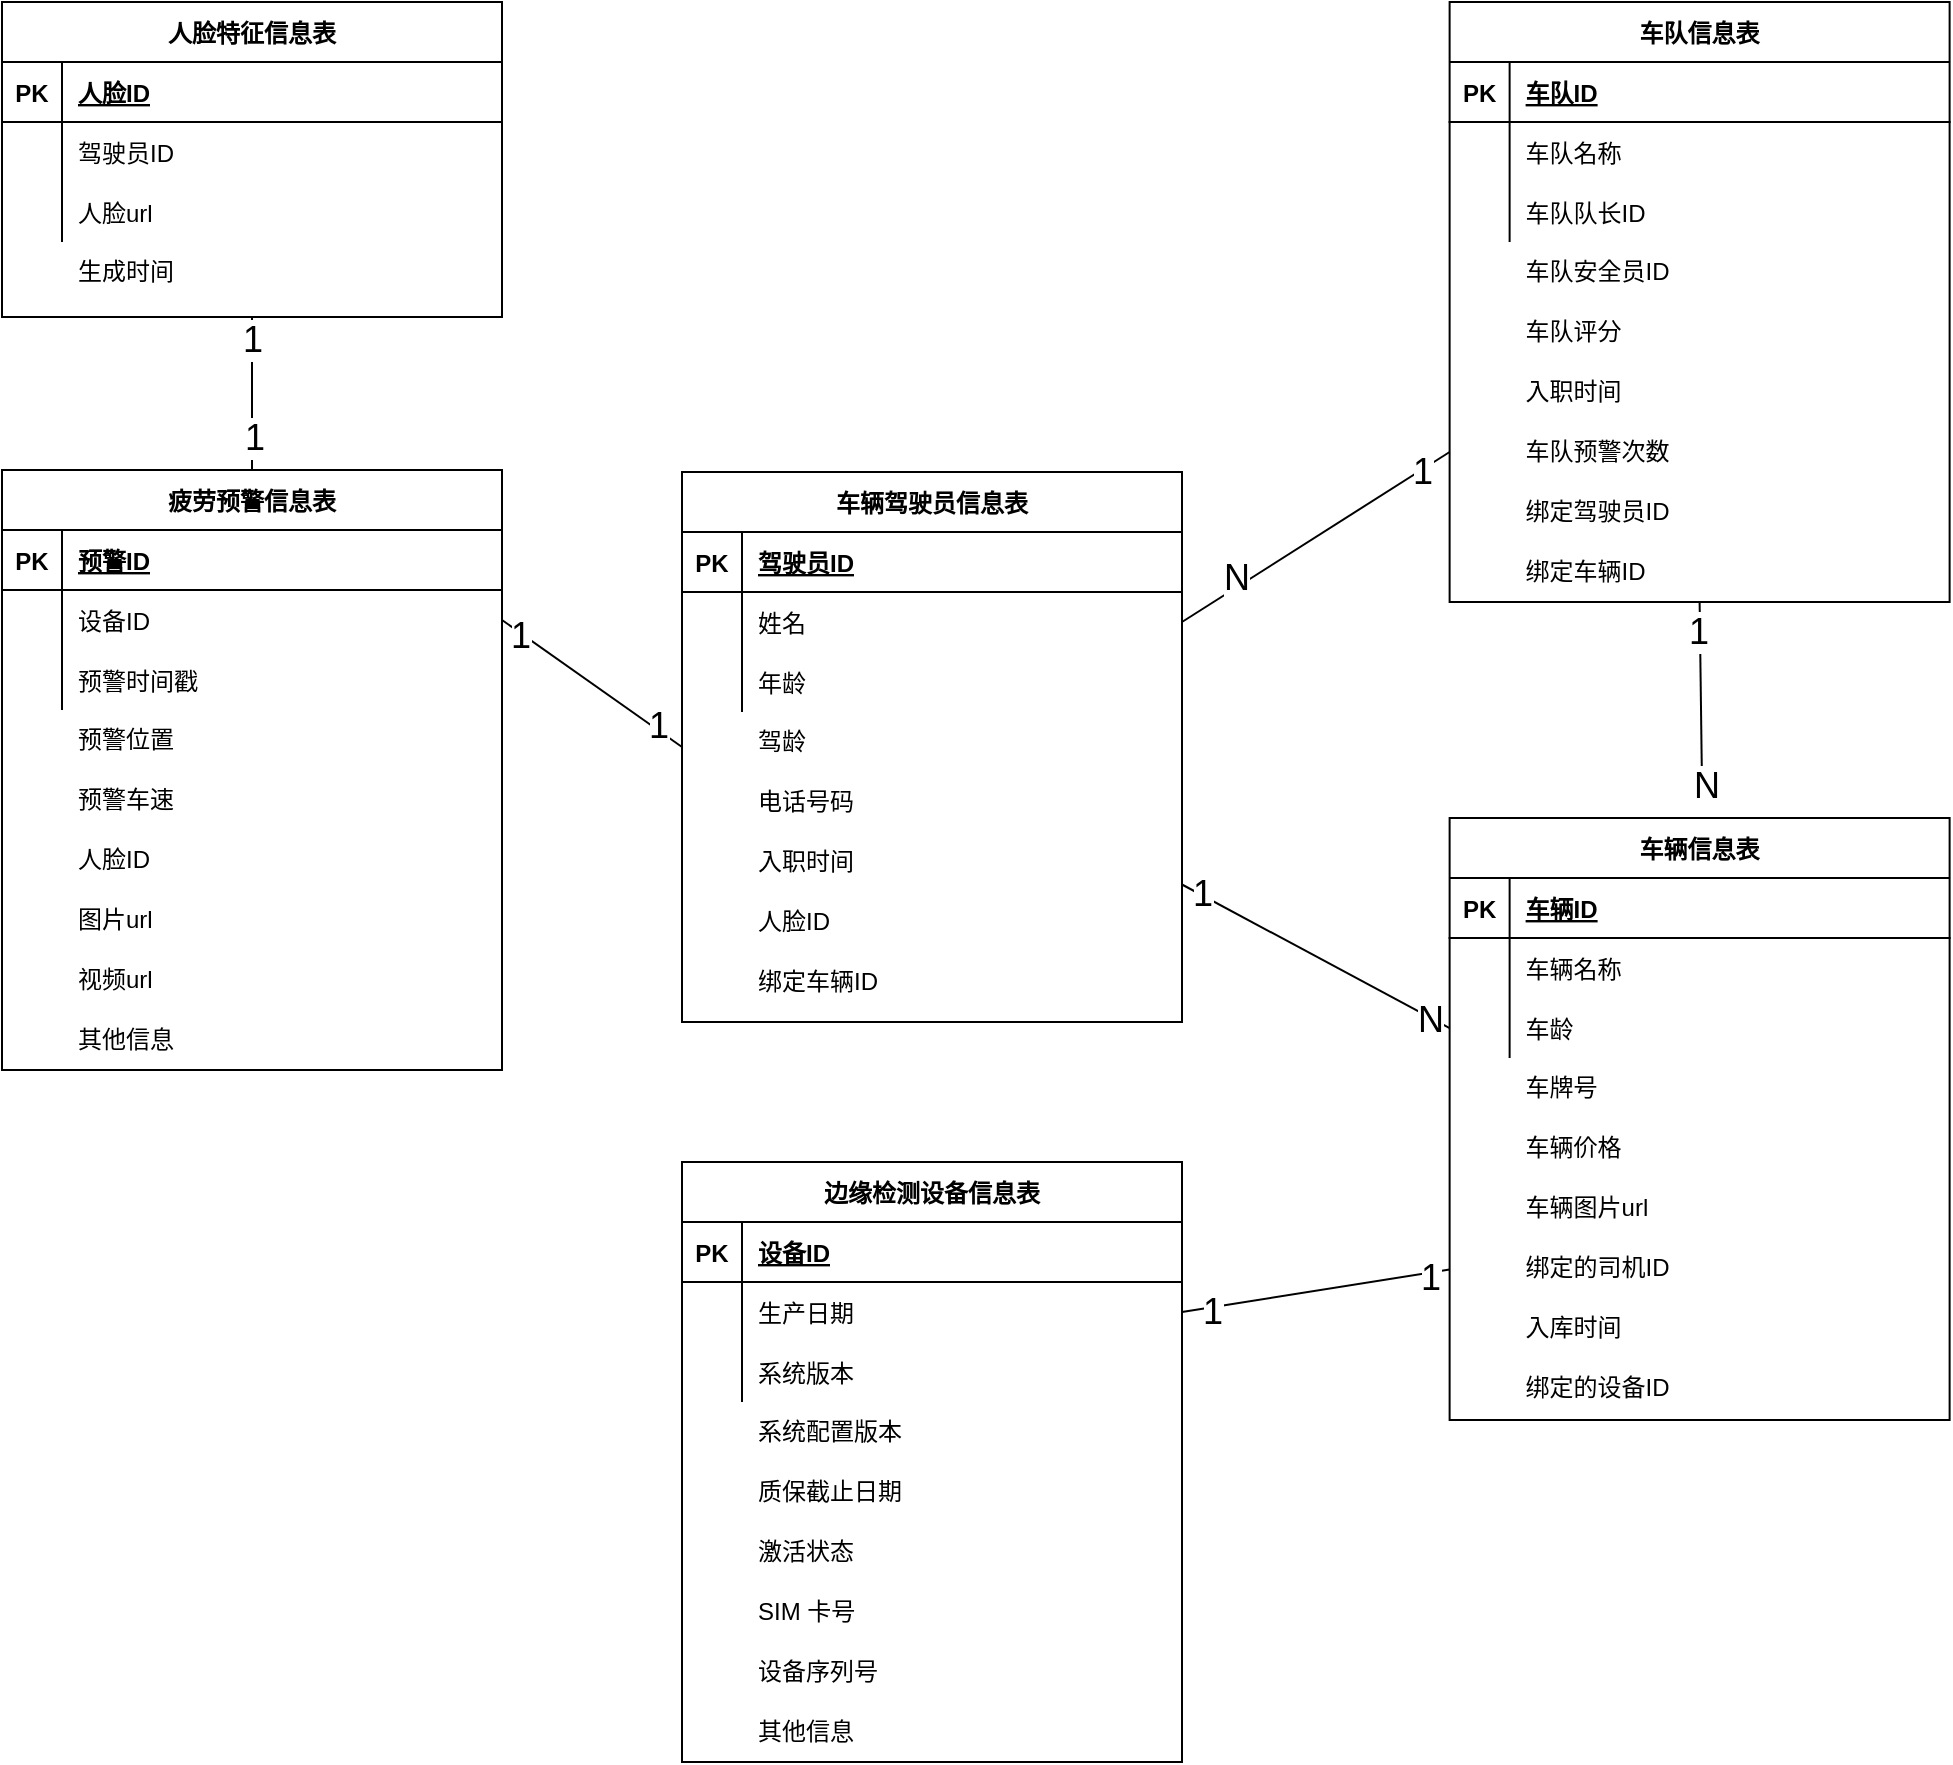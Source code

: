 <mxfile version="13.10.9" type="github">
  <diagram id="R2lEEEUBdFMjLlhIrx00" name="关系数据库ER图">
    <mxGraphModel page="1" grid="1" shadow="0" math="0" pageHeight="1100" pageWidth="850" pageScale="1" fold="1" arrows="1" connect="1" tooltips="1" guides="1" gridSize="10" dy="1152" dx="1422" extFonts="Permanent Marker^https://fonts.googleapis.com/css?family=Permanent+Marker">
      <root>
        <mxCell id="0" />
        <mxCell id="1" parent="0" />
        <mxCell id="pdjW3l-s9vEzUtPWUf5G-111" parent="1" edge="1" target="pdjW3l-s9vEzUtPWUf5G-51" source="C-vyLk0tnHw3VtMMgP7b-2" style="rounded=0;orthogonalLoop=1;jettySize=auto;html=1;exitX=1;exitY=0.75;exitDx=0;exitDy=0;entryX=0;entryY=0.5;entryDx=0;entryDy=0;endArrow=none;endFill=0;">
          <mxGeometry as="geometry" relative="1" />
        </mxCell>
        <mxCell id="pdjW3l-s9vEzUtPWUf5G-112" value="1" parent="pdjW3l-s9vEzUtPWUf5G-111" style="edgeLabel;html=1;align=center;verticalAlign=middle;resizable=0;points=[];fontSize=18;" vertex="1" connectable="0">
          <mxGeometry as="geometry" relative="1" y="1" x="-0.864">
            <mxPoint as="offset" />
          </mxGeometry>
        </mxCell>
        <mxCell id="pdjW3l-s9vEzUtPWUf5G-113" value="N" parent="pdjW3l-s9vEzUtPWUf5G-111" style="edgeLabel;html=1;align=center;verticalAlign=middle;resizable=0;points=[];fontSize=18;" vertex="1" connectable="0">
          <mxGeometry as="geometry" relative="1" y="-1" x="0.864">
            <mxPoint as="offset" />
          </mxGeometry>
        </mxCell>
        <mxCell id="pdjW3l-s9vEzUtPWUf5G-117" parent="1" edge="1" target="pdjW3l-s9vEzUtPWUf5G-59" source="C-vyLk0tnHw3VtMMgP7b-6" style="edgeStyle=none;rounded=0;orthogonalLoop=1;jettySize=auto;html=1;exitX=1;exitY=0.5;exitDx=0;exitDy=0;entryX=0;entryY=0.75;entryDx=0;entryDy=0;endArrow=none;endFill=0;">
          <mxGeometry as="geometry" relative="1" />
        </mxCell>
        <mxCell id="pdjW3l-s9vEzUtPWUf5G-118" value="N" parent="pdjW3l-s9vEzUtPWUf5G-117" style="edgeLabel;html=1;align=center;verticalAlign=middle;resizable=0;points=[];fontSize=18;" vertex="1" connectable="0">
          <mxGeometry as="geometry" relative="1" y="-2" x="-0.681">
            <mxPoint as="offset" y="-10.37" x="3.96" />
          </mxGeometry>
        </mxCell>
        <mxCell id="pdjW3l-s9vEzUtPWUf5G-119" value="1" parent="pdjW3l-s9vEzUtPWUf5G-117" style="edgeLabel;html=1;align=center;verticalAlign=middle;resizable=0;points=[];fontSize=18;" vertex="1" connectable="0">
          <mxGeometry as="geometry" relative="1" y="-2" x="0.777">
            <mxPoint as="offset" y="-1" />
          </mxGeometry>
        </mxCell>
        <mxCell id="C-vyLk0tnHw3VtMMgP7b-2" value="车辆驾驶员信息表" parent="1" style="shape=table;startSize=30;container=1;collapsible=1;childLayout=tableLayout;fixedRows=1;rowLines=0;fontStyle=1;align=center;resizeLast=1;" vertex="1">
          <mxGeometry width="250" as="geometry" height="275" y="485" x="390" />
        </mxCell>
        <mxCell id="C-vyLk0tnHw3VtMMgP7b-3" value="" parent="C-vyLk0tnHw3VtMMgP7b-2" style="shape=partialRectangle;collapsible=0;dropTarget=0;pointerEvents=0;fillColor=none;points=[[0,0.5],[1,0.5]];portConstraint=eastwest;top=0;left=0;right=0;bottom=1;" vertex="1">
          <mxGeometry width="250" as="geometry" height="30" y="30" />
        </mxCell>
        <mxCell id="C-vyLk0tnHw3VtMMgP7b-4" value="PK" parent="C-vyLk0tnHw3VtMMgP7b-3" style="shape=partialRectangle;overflow=hidden;connectable=0;fillColor=none;top=0;left=0;bottom=0;right=0;fontStyle=1;" vertex="1">
          <mxGeometry width="30" as="geometry" height="30" />
        </mxCell>
        <mxCell id="C-vyLk0tnHw3VtMMgP7b-5" value="驾驶员ID" parent="C-vyLk0tnHw3VtMMgP7b-3" style="shape=partialRectangle;overflow=hidden;connectable=0;fillColor=none;top=0;left=0;bottom=0;right=0;align=left;spacingLeft=6;fontStyle=5;" vertex="1">
          <mxGeometry width="220" as="geometry" height="30" x="30" />
        </mxCell>
        <mxCell id="C-vyLk0tnHw3VtMMgP7b-6" value="" parent="C-vyLk0tnHw3VtMMgP7b-2" style="shape=partialRectangle;collapsible=0;dropTarget=0;pointerEvents=0;fillColor=none;points=[[0,0.5],[1,0.5]];portConstraint=eastwest;top=0;left=0;right=0;bottom=0;" vertex="1">
          <mxGeometry width="250" as="geometry" height="30" y="60" />
        </mxCell>
        <mxCell id="C-vyLk0tnHw3VtMMgP7b-7" value="" parent="C-vyLk0tnHw3VtMMgP7b-6" style="shape=partialRectangle;overflow=hidden;connectable=0;fillColor=none;top=0;left=0;bottom=0;right=0;" vertex="1">
          <mxGeometry width="30" as="geometry" height="30" />
        </mxCell>
        <mxCell id="C-vyLk0tnHw3VtMMgP7b-8" value="姓名" parent="C-vyLk0tnHw3VtMMgP7b-6" style="shape=partialRectangle;overflow=hidden;connectable=0;fillColor=none;top=0;left=0;bottom=0;right=0;align=left;spacingLeft=6;" vertex="1">
          <mxGeometry width="220" as="geometry" height="30" x="30" />
        </mxCell>
        <mxCell id="C-vyLk0tnHw3VtMMgP7b-9" value="" parent="C-vyLk0tnHw3VtMMgP7b-2" style="shape=partialRectangle;collapsible=0;dropTarget=0;pointerEvents=0;fillColor=none;points=[[0,0.5],[1,0.5]];portConstraint=eastwest;top=0;left=0;right=0;bottom=0;" vertex="1">
          <mxGeometry width="250" as="geometry" height="30" y="90" />
        </mxCell>
        <mxCell id="C-vyLk0tnHw3VtMMgP7b-10" value="" parent="C-vyLk0tnHw3VtMMgP7b-9" style="shape=partialRectangle;overflow=hidden;connectable=0;fillColor=none;top=0;left=0;bottom=0;right=0;" vertex="1">
          <mxGeometry width="30" as="geometry" height="30" />
        </mxCell>
        <mxCell id="C-vyLk0tnHw3VtMMgP7b-11" value="年龄" parent="C-vyLk0tnHw3VtMMgP7b-9" style="shape=partialRectangle;overflow=hidden;connectable=0;fillColor=none;top=0;left=0;bottom=0;right=0;align=left;spacingLeft=6;" vertex="1">
          <mxGeometry width="220" as="geometry" height="30" x="30" />
        </mxCell>
        <mxCell id="pdjW3l-s9vEzUtPWUf5G-14" value="驾龄" parent="1" style="shape=partialRectangle;overflow=hidden;connectable=0;fillColor=none;top=0;left=0;bottom=0;right=0;align=left;spacingLeft=6;" vertex="1">
          <mxGeometry width="220" as="geometry" height="30" y="604" x="420" />
        </mxCell>
        <mxCell id="pdjW3l-s9vEzUtPWUf5G-15" value="电话号码" parent="1" style="shape=partialRectangle;overflow=hidden;connectable=0;fillColor=none;top=0;left=0;bottom=0;right=0;align=left;spacingLeft=6;" vertex="1">
          <mxGeometry width="220" as="geometry" height="30" y="634" x="420" />
        </mxCell>
        <mxCell id="pdjW3l-s9vEzUtPWUf5G-16" value="入职时间" parent="1" style="shape=partialRectangle;overflow=hidden;connectable=0;fillColor=none;top=0;left=0;bottom=0;right=0;align=left;spacingLeft=6;" vertex="1">
          <mxGeometry width="220" as="geometry" height="30" y="664" x="420" />
        </mxCell>
        <mxCell id="pdjW3l-s9vEzUtPWUf5G-17" value="人脸ID" parent="1" style="shape=partialRectangle;overflow=hidden;connectable=0;fillColor=none;top=0;left=0;bottom=0;right=0;align=left;spacingLeft=6;" vertex="1">
          <mxGeometry width="220" as="geometry" height="30" y="694" x="420" />
        </mxCell>
        <mxCell id="pdjW3l-s9vEzUtPWUf5G-18" value="绑定车辆ID" parent="1" style="shape=partialRectangle;overflow=hidden;connectable=0;fillColor=none;top=0;left=0;bottom=0;right=0;align=left;spacingLeft=6;" vertex="1">
          <mxGeometry width="220" as="geometry" height="30" y="724" x="420" />
        </mxCell>
        <mxCell id="pdjW3l-s9vEzUtPWUf5G-128" parent="1" edge="1" target="pdjW3l-s9vEzUtPWUf5G-96" source="pdjW3l-s9vEzUtPWUf5G-29" style="edgeStyle=none;rounded=0;orthogonalLoop=1;jettySize=auto;html=1;exitX=0.5;exitY=0;exitDx=0;exitDy=0;entryX=0.5;entryY=1;entryDx=0;entryDy=0;endArrow=none;endFill=0;fontSize=18;">
          <mxGeometry as="geometry" relative="1" />
        </mxCell>
        <mxCell id="pdjW3l-s9vEzUtPWUf5G-129" value="1" parent="pdjW3l-s9vEzUtPWUf5G-128" style="edgeLabel;html=1;align=center;verticalAlign=middle;resizable=0;points=[];fontSize=18;" vertex="1" connectable="0">
          <mxGeometry as="geometry" relative="1" x="0.703">
            <mxPoint as="offset" />
          </mxGeometry>
        </mxCell>
        <mxCell id="pdjW3l-s9vEzUtPWUf5G-130" value="1" parent="pdjW3l-s9vEzUtPWUf5G-128" style="edgeLabel;html=1;align=center;verticalAlign=middle;resizable=0;points=[];fontSize=18;" vertex="1" connectable="0">
          <mxGeometry as="geometry" relative="1" y="-1" x="-0.567">
            <mxPoint as="offset" />
          </mxGeometry>
        </mxCell>
        <mxCell id="pdjW3l-s9vEzUtPWUf5G-29" value="疲劳预警信息表" parent="1" style="shape=table;startSize=30;container=1;collapsible=1;childLayout=tableLayout;fixedRows=1;rowLines=0;fontStyle=1;align=center;resizeLast=1;" vertex="1">
          <mxGeometry width="250" as="geometry" height="300" y="484" x="50" />
        </mxCell>
        <mxCell id="pdjW3l-s9vEzUtPWUf5G-30" value="" parent="pdjW3l-s9vEzUtPWUf5G-29" style="shape=partialRectangle;collapsible=0;dropTarget=0;pointerEvents=0;fillColor=none;points=[[0,0.5],[1,0.5]];portConstraint=eastwest;top=0;left=0;right=0;bottom=1;" vertex="1">
          <mxGeometry width="250" as="geometry" height="30" y="30" />
        </mxCell>
        <mxCell id="pdjW3l-s9vEzUtPWUf5G-31" value="PK" parent="pdjW3l-s9vEzUtPWUf5G-30" style="shape=partialRectangle;overflow=hidden;connectable=0;fillColor=none;top=0;left=0;bottom=0;right=0;fontStyle=1;" vertex="1">
          <mxGeometry width="30" as="geometry" height="30" />
        </mxCell>
        <mxCell id="pdjW3l-s9vEzUtPWUf5G-32" value="预警ID" parent="pdjW3l-s9vEzUtPWUf5G-30" style="shape=partialRectangle;overflow=hidden;connectable=0;fillColor=none;top=0;left=0;bottom=0;right=0;align=left;spacingLeft=6;fontStyle=5;" vertex="1">
          <mxGeometry width="220" as="geometry" height="30" x="30" />
        </mxCell>
        <mxCell id="pdjW3l-s9vEzUtPWUf5G-33" value="" parent="pdjW3l-s9vEzUtPWUf5G-29" style="shape=partialRectangle;collapsible=0;dropTarget=0;pointerEvents=0;fillColor=none;points=[[0,0.5],[1,0.5]];portConstraint=eastwest;top=0;left=0;right=0;bottom=0;" vertex="1">
          <mxGeometry width="250" as="geometry" height="30" y="60" />
        </mxCell>
        <mxCell id="pdjW3l-s9vEzUtPWUf5G-34" value="" parent="pdjW3l-s9vEzUtPWUf5G-33" style="shape=partialRectangle;overflow=hidden;connectable=0;fillColor=none;top=0;left=0;bottom=0;right=0;" vertex="1">
          <mxGeometry width="30" as="geometry" height="30" />
        </mxCell>
        <mxCell id="pdjW3l-s9vEzUtPWUf5G-35" value="设备ID" parent="pdjW3l-s9vEzUtPWUf5G-33" style="shape=partialRectangle;overflow=hidden;connectable=0;fillColor=none;top=0;left=0;bottom=0;right=0;align=left;spacingLeft=6;" vertex="1">
          <mxGeometry width="220" as="geometry" height="30" x="30" />
        </mxCell>
        <mxCell id="pdjW3l-s9vEzUtPWUf5G-36" value="" parent="pdjW3l-s9vEzUtPWUf5G-29" style="shape=partialRectangle;collapsible=0;dropTarget=0;pointerEvents=0;fillColor=none;points=[[0,0.5],[1,0.5]];portConstraint=eastwest;top=0;left=0;right=0;bottom=0;" vertex="1">
          <mxGeometry width="250" as="geometry" height="30" y="90" />
        </mxCell>
        <mxCell id="pdjW3l-s9vEzUtPWUf5G-37" value="" parent="pdjW3l-s9vEzUtPWUf5G-36" style="shape=partialRectangle;overflow=hidden;connectable=0;fillColor=none;top=0;left=0;bottom=0;right=0;" vertex="1">
          <mxGeometry width="30" as="geometry" height="30" />
        </mxCell>
        <mxCell id="pdjW3l-s9vEzUtPWUf5G-38" value="预警时间戳" parent="pdjW3l-s9vEzUtPWUf5G-36" style="shape=partialRectangle;overflow=hidden;connectable=0;fillColor=none;top=0;left=0;bottom=0;right=0;align=left;spacingLeft=6;" vertex="1">
          <mxGeometry width="220" as="geometry" height="30" x="30" />
        </mxCell>
        <mxCell id="pdjW3l-s9vEzUtPWUf5G-39" value="预警位置" parent="1" style="shape=partialRectangle;overflow=hidden;connectable=0;fillColor=none;top=0;left=0;bottom=0;right=0;align=left;spacingLeft=6;" vertex="1">
          <mxGeometry width="220" as="geometry" height="30" y="603" x="80" />
        </mxCell>
        <mxCell id="pdjW3l-s9vEzUtPWUf5G-40" value="预警车速" parent="1" style="shape=partialRectangle;overflow=hidden;connectable=0;fillColor=none;top=0;left=0;bottom=0;right=0;align=left;spacingLeft=6;" vertex="1">
          <mxGeometry width="220" as="geometry" height="30" y="633" x="80" />
        </mxCell>
        <mxCell id="pdjW3l-s9vEzUtPWUf5G-41" value="人脸ID" parent="1" style="shape=partialRectangle;overflow=hidden;connectable=0;fillColor=none;top=0;left=0;bottom=0;right=0;align=left;spacingLeft=6;" vertex="1">
          <mxGeometry width="220" as="geometry" height="30" y="663" x="80" />
        </mxCell>
        <mxCell id="pdjW3l-s9vEzUtPWUf5G-42" value="图片url" parent="1" style="shape=partialRectangle;overflow=hidden;connectable=0;fillColor=none;top=0;left=0;bottom=0;right=0;align=left;spacingLeft=6;" vertex="1">
          <mxGeometry width="220" as="geometry" height="30" y="693" x="80" />
        </mxCell>
        <mxCell id="pdjW3l-s9vEzUtPWUf5G-43" value="视频url" parent="1" style="shape=partialRectangle;overflow=hidden;connectable=0;fillColor=none;top=0;left=0;bottom=0;right=0;align=left;spacingLeft=6;" vertex="1">
          <mxGeometry width="220" as="geometry" height="30" y="723" x="80" />
        </mxCell>
        <mxCell id="pdjW3l-s9vEzUtPWUf5G-114" parent="1" edge="1" target="pdjW3l-s9vEzUtPWUf5G-59" style="edgeStyle=none;rounded=0;orthogonalLoop=1;jettySize=auto;html=1;entryX=0.5;entryY=1;entryDx=0;entryDy=0;endArrow=none;endFill=0;">
          <mxGeometry as="geometry" relative="1">
            <mxPoint as="sourcePoint" y="641" x="900" />
          </mxGeometry>
        </mxCell>
        <mxCell id="pdjW3l-s9vEzUtPWUf5G-115" value="N" parent="pdjW3l-s9vEzUtPWUf5G-114" style="edgeLabel;html=1;align=center;verticalAlign=middle;resizable=0;points=[];fontSize=18;" vertex="1" connectable="0">
          <mxGeometry as="geometry" relative="1" y="-1" x="-0.687">
            <mxPoint as="offset" y="15.01" x="1.16" />
          </mxGeometry>
        </mxCell>
        <mxCell id="pdjW3l-s9vEzUtPWUf5G-116" value="1" parent="pdjW3l-s9vEzUtPWUf5G-114" style="edgeLabel;html=1;align=center;verticalAlign=middle;resizable=0;points=[];fontSize=18;" vertex="1" connectable="0">
          <mxGeometry as="geometry" relative="1" y="1" x="0.674">
            <mxPoint as="offset" />
          </mxGeometry>
        </mxCell>
        <mxCell id="pdjW3l-s9vEzUtPWUf5G-44" value="车辆信息表" parent="1" style="shape=table;startSize=30;container=1;collapsible=1;childLayout=tableLayout;fixedRows=1;rowLines=0;fontStyle=1;align=center;resizeLast=1;" vertex="1">
          <mxGeometry width="250" as="geometry" height="301" y="658.01" x="773.81" />
        </mxCell>
        <mxCell id="pdjW3l-s9vEzUtPWUf5G-45" value="" parent="pdjW3l-s9vEzUtPWUf5G-44" style="shape=partialRectangle;collapsible=0;dropTarget=0;pointerEvents=0;fillColor=none;points=[[0,0.5],[1,0.5]];portConstraint=eastwest;top=0;left=0;right=0;bottom=1;" vertex="1">
          <mxGeometry width="250" as="geometry" height="30" y="30" />
        </mxCell>
        <mxCell id="pdjW3l-s9vEzUtPWUf5G-46" value="PK" parent="pdjW3l-s9vEzUtPWUf5G-45" style="shape=partialRectangle;overflow=hidden;connectable=0;fillColor=none;top=0;left=0;bottom=0;right=0;fontStyle=1;" vertex="1">
          <mxGeometry width="30" as="geometry" height="30" />
        </mxCell>
        <mxCell id="pdjW3l-s9vEzUtPWUf5G-47" value="车辆ID" parent="pdjW3l-s9vEzUtPWUf5G-45" style="shape=partialRectangle;overflow=hidden;connectable=0;fillColor=none;top=0;left=0;bottom=0;right=0;align=left;spacingLeft=6;fontStyle=5;" vertex="1">
          <mxGeometry width="220" as="geometry" height="30" x="30" />
        </mxCell>
        <mxCell id="pdjW3l-s9vEzUtPWUf5G-48" value="" parent="pdjW3l-s9vEzUtPWUf5G-44" style="shape=partialRectangle;collapsible=0;dropTarget=0;pointerEvents=0;fillColor=none;points=[[0,0.5],[1,0.5]];portConstraint=eastwest;top=0;left=0;right=0;bottom=0;" vertex="1">
          <mxGeometry width="250" as="geometry" height="30" y="60" />
        </mxCell>
        <mxCell id="pdjW3l-s9vEzUtPWUf5G-49" value="" parent="pdjW3l-s9vEzUtPWUf5G-48" style="shape=partialRectangle;overflow=hidden;connectable=0;fillColor=none;top=0;left=0;bottom=0;right=0;" vertex="1">
          <mxGeometry width="30" as="geometry" height="30" />
        </mxCell>
        <mxCell id="pdjW3l-s9vEzUtPWUf5G-50" value="车辆名称" parent="pdjW3l-s9vEzUtPWUf5G-48" style="shape=partialRectangle;overflow=hidden;connectable=0;fillColor=none;top=0;left=0;bottom=0;right=0;align=left;spacingLeft=6;" vertex="1">
          <mxGeometry width="220" as="geometry" height="30" x="30" />
        </mxCell>
        <mxCell id="pdjW3l-s9vEzUtPWUf5G-51" value="" parent="pdjW3l-s9vEzUtPWUf5G-44" style="shape=partialRectangle;collapsible=0;dropTarget=0;pointerEvents=0;fillColor=none;points=[[0,0.5],[1,0.5]];portConstraint=eastwest;top=0;left=0;right=0;bottom=0;" vertex="1">
          <mxGeometry width="250" as="geometry" height="30" y="90" />
        </mxCell>
        <mxCell id="pdjW3l-s9vEzUtPWUf5G-52" value="" parent="pdjW3l-s9vEzUtPWUf5G-51" style="shape=partialRectangle;overflow=hidden;connectable=0;fillColor=none;top=0;left=0;bottom=0;right=0;" vertex="1">
          <mxGeometry width="30" as="geometry" height="30" />
        </mxCell>
        <mxCell id="pdjW3l-s9vEzUtPWUf5G-53" value="车龄" parent="pdjW3l-s9vEzUtPWUf5G-51" style="shape=partialRectangle;overflow=hidden;connectable=0;fillColor=none;top=0;left=0;bottom=0;right=0;align=left;spacingLeft=6;" vertex="1">
          <mxGeometry width="220" as="geometry" height="30" x="30" />
        </mxCell>
        <mxCell id="pdjW3l-s9vEzUtPWUf5G-54" value="车牌号" parent="1" style="shape=partialRectangle;overflow=hidden;connectable=0;fillColor=none;top=0;left=0;bottom=0;right=0;align=left;spacingLeft=6;" vertex="1">
          <mxGeometry width="220" as="geometry" height="30" y="777.01" x="803.81" />
        </mxCell>
        <mxCell id="pdjW3l-s9vEzUtPWUf5G-55" value="车辆价格" parent="1" style="shape=partialRectangle;overflow=hidden;connectable=0;fillColor=none;top=0;left=0;bottom=0;right=0;align=left;spacingLeft=6;" vertex="1">
          <mxGeometry width="220" as="geometry" height="30" y="807.01" x="803.81" />
        </mxCell>
        <mxCell id="pdjW3l-s9vEzUtPWUf5G-56" value="车辆图片url" parent="1" style="shape=partialRectangle;overflow=hidden;connectable=0;fillColor=none;top=0;left=0;bottom=0;right=0;align=left;spacingLeft=6;" vertex="1">
          <mxGeometry width="220" as="geometry" height="30" y="837.01" x="803.81" />
        </mxCell>
        <mxCell id="pdjW3l-s9vEzUtPWUf5G-57" value="绑定的司机ID" parent="1" style="shape=partialRectangle;overflow=hidden;connectable=0;fillColor=none;top=0;left=0;bottom=0;right=0;align=left;spacingLeft=6;" vertex="1">
          <mxGeometry width="220" as="geometry" height="30" y="867.01" x="803.81" />
        </mxCell>
        <mxCell id="pdjW3l-s9vEzUtPWUf5G-58" value="入库时间" parent="1" style="shape=partialRectangle;overflow=hidden;connectable=0;fillColor=none;top=0;left=0;bottom=0;right=0;align=left;spacingLeft=6;" vertex="1">
          <mxGeometry width="220" as="geometry" height="30" y="897.01" x="803.81" />
        </mxCell>
        <mxCell id="pdjW3l-s9vEzUtPWUf5G-59" value="车队信息表" parent="1" style="shape=table;startSize=30;container=1;collapsible=1;childLayout=tableLayout;fixedRows=1;rowLines=0;fontStyle=1;align=center;resizeLast=1;" vertex="1">
          <mxGeometry width="250" as="geometry" height="300" y="250" x="773.81" />
        </mxCell>
        <mxCell id="pdjW3l-s9vEzUtPWUf5G-60" value="" parent="pdjW3l-s9vEzUtPWUf5G-59" style="shape=partialRectangle;collapsible=0;dropTarget=0;pointerEvents=0;fillColor=none;points=[[0,0.5],[1,0.5]];portConstraint=eastwest;top=0;left=0;right=0;bottom=1;" vertex="1">
          <mxGeometry width="250" as="geometry" height="30" y="30" />
        </mxCell>
        <mxCell id="pdjW3l-s9vEzUtPWUf5G-61" value="PK" parent="pdjW3l-s9vEzUtPWUf5G-60" style="shape=partialRectangle;overflow=hidden;connectable=0;fillColor=none;top=0;left=0;bottom=0;right=0;fontStyle=1;" vertex="1">
          <mxGeometry width="30" as="geometry" height="30" />
        </mxCell>
        <mxCell id="pdjW3l-s9vEzUtPWUf5G-62" value="车队ID" parent="pdjW3l-s9vEzUtPWUf5G-60" style="shape=partialRectangle;overflow=hidden;connectable=0;fillColor=none;top=0;left=0;bottom=0;right=0;align=left;spacingLeft=6;fontStyle=5;" vertex="1">
          <mxGeometry width="220" as="geometry" height="30" x="30" />
        </mxCell>
        <mxCell id="pdjW3l-s9vEzUtPWUf5G-63" value="" parent="pdjW3l-s9vEzUtPWUf5G-59" style="shape=partialRectangle;collapsible=0;dropTarget=0;pointerEvents=0;fillColor=none;points=[[0,0.5],[1,0.5]];portConstraint=eastwest;top=0;left=0;right=0;bottom=0;" vertex="1">
          <mxGeometry width="250" as="geometry" height="30" y="60" />
        </mxCell>
        <mxCell id="pdjW3l-s9vEzUtPWUf5G-64" value="" parent="pdjW3l-s9vEzUtPWUf5G-63" style="shape=partialRectangle;overflow=hidden;connectable=0;fillColor=none;top=0;left=0;bottom=0;right=0;" vertex="1">
          <mxGeometry width="30" as="geometry" height="30" />
        </mxCell>
        <mxCell id="pdjW3l-s9vEzUtPWUf5G-65" value="车队名称" parent="pdjW3l-s9vEzUtPWUf5G-63" style="shape=partialRectangle;overflow=hidden;connectable=0;fillColor=none;top=0;left=0;bottom=0;right=0;align=left;spacingLeft=6;" vertex="1">
          <mxGeometry width="220" as="geometry" height="30" x="30" />
        </mxCell>
        <mxCell id="pdjW3l-s9vEzUtPWUf5G-66" value="" parent="pdjW3l-s9vEzUtPWUf5G-59" style="shape=partialRectangle;collapsible=0;dropTarget=0;pointerEvents=0;fillColor=none;points=[[0,0.5],[1,0.5]];portConstraint=eastwest;top=0;left=0;right=0;bottom=0;" vertex="1">
          <mxGeometry width="250" as="geometry" height="30" y="90" />
        </mxCell>
        <mxCell id="pdjW3l-s9vEzUtPWUf5G-67" value="" parent="pdjW3l-s9vEzUtPWUf5G-66" style="shape=partialRectangle;overflow=hidden;connectable=0;fillColor=none;top=0;left=0;bottom=0;right=0;" vertex="1">
          <mxGeometry width="30" as="geometry" height="30" />
        </mxCell>
        <mxCell id="pdjW3l-s9vEzUtPWUf5G-68" value="车队队长ID" parent="pdjW3l-s9vEzUtPWUf5G-66" style="shape=partialRectangle;overflow=hidden;connectable=0;fillColor=none;top=0;left=0;bottom=0;right=0;align=left;spacingLeft=6;" vertex="1">
          <mxGeometry width="220" as="geometry" height="30" x="30" />
        </mxCell>
        <mxCell id="pdjW3l-s9vEzUtPWUf5G-69" value="车队安全员ID" parent="1" style="shape=partialRectangle;overflow=hidden;connectable=0;fillColor=none;top=0;left=0;bottom=0;right=0;align=left;spacingLeft=6;" vertex="1">
          <mxGeometry width="220" as="geometry" height="30" y="369" x="803.81" />
        </mxCell>
        <mxCell id="pdjW3l-s9vEzUtPWUf5G-70" value="车队评分" parent="1" style="shape=partialRectangle;overflow=hidden;connectable=0;fillColor=none;top=0;left=0;bottom=0;right=0;align=left;spacingLeft=6;" vertex="1">
          <mxGeometry width="220" as="geometry" height="30" y="399" x="803.81" />
        </mxCell>
        <mxCell id="pdjW3l-s9vEzUtPWUf5G-71" value="入职时间" parent="1" style="shape=partialRectangle;overflow=hidden;connectable=0;fillColor=none;top=0;left=0;bottom=0;right=0;align=left;spacingLeft=6;" vertex="1">
          <mxGeometry width="220" as="geometry" height="30" y="429" x="803.81" />
        </mxCell>
        <mxCell id="pdjW3l-s9vEzUtPWUf5G-72" value="车队预警次数" parent="1" style="shape=partialRectangle;overflow=hidden;connectable=0;fillColor=none;top=0;left=0;bottom=0;right=0;align=left;spacingLeft=6;" vertex="1">
          <mxGeometry width="220" as="geometry" height="30" y="459" x="803.81" />
        </mxCell>
        <mxCell id="pdjW3l-s9vEzUtPWUf5G-73" value="绑定驾驶员ID" parent="1" style="shape=partialRectangle;overflow=hidden;connectable=0;fillColor=none;top=0;left=0;bottom=0;right=0;align=left;spacingLeft=6;" vertex="1">
          <mxGeometry width="220" as="geometry" height="30" y="489" x="803.81" />
        </mxCell>
        <mxCell id="pdjW3l-s9vEzUtPWUf5G-78" value="绑定车辆ID" parent="1" style="shape=partialRectangle;overflow=hidden;connectable=0;fillColor=none;top=0;left=0;bottom=0;right=0;align=left;spacingLeft=6;" vertex="1">
          <mxGeometry width="220" as="geometry" height="30" y="519" x="803.81" />
        </mxCell>
        <mxCell id="pdjW3l-s9vEzUtPWUf5G-79" value="其他信息" parent="1" style="shape=partialRectangle;overflow=hidden;connectable=0;fillColor=none;top=0;left=0;bottom=0;right=0;align=left;spacingLeft=6;" vertex="1">
          <mxGeometry width="220" as="geometry" height="30" y="753" x="80" />
        </mxCell>
        <mxCell id="pdjW3l-s9vEzUtPWUf5G-80" value="边缘检测设备信息表" parent="1" style="shape=table;startSize=30;container=1;collapsible=1;childLayout=tableLayout;fixedRows=1;rowLines=0;fontStyle=1;align=center;resizeLast=1;" vertex="1">
          <mxGeometry width="250" as="geometry" height="300" y="830" x="390" />
        </mxCell>
        <mxCell id="pdjW3l-s9vEzUtPWUf5G-81" value="" parent="pdjW3l-s9vEzUtPWUf5G-80" style="shape=partialRectangle;collapsible=0;dropTarget=0;pointerEvents=0;fillColor=none;points=[[0,0.5],[1,0.5]];portConstraint=eastwest;top=0;left=0;right=0;bottom=1;" vertex="1">
          <mxGeometry width="250" as="geometry" height="30" y="30" />
        </mxCell>
        <mxCell id="pdjW3l-s9vEzUtPWUf5G-82" value="PK" parent="pdjW3l-s9vEzUtPWUf5G-81" style="shape=partialRectangle;overflow=hidden;connectable=0;fillColor=none;top=0;left=0;bottom=0;right=0;fontStyle=1;" vertex="1">
          <mxGeometry width="30" as="geometry" height="30" />
        </mxCell>
        <mxCell id="pdjW3l-s9vEzUtPWUf5G-83" value="设备ID" parent="pdjW3l-s9vEzUtPWUf5G-81" style="shape=partialRectangle;overflow=hidden;connectable=0;fillColor=none;top=0;left=0;bottom=0;right=0;align=left;spacingLeft=6;fontStyle=5;" vertex="1">
          <mxGeometry width="220" as="geometry" height="30" x="30" />
        </mxCell>
        <mxCell id="pdjW3l-s9vEzUtPWUf5G-84" value="" parent="pdjW3l-s9vEzUtPWUf5G-80" style="shape=partialRectangle;collapsible=0;dropTarget=0;pointerEvents=0;fillColor=none;points=[[0,0.5],[1,0.5]];portConstraint=eastwest;top=0;left=0;right=0;bottom=0;" vertex="1">
          <mxGeometry width="250" as="geometry" height="30" y="60" />
        </mxCell>
        <mxCell id="pdjW3l-s9vEzUtPWUf5G-85" value="" parent="pdjW3l-s9vEzUtPWUf5G-84" style="shape=partialRectangle;overflow=hidden;connectable=0;fillColor=none;top=0;left=0;bottom=0;right=0;" vertex="1">
          <mxGeometry width="30" as="geometry" height="30" />
        </mxCell>
        <mxCell id="pdjW3l-s9vEzUtPWUf5G-86" value="生产日期" parent="pdjW3l-s9vEzUtPWUf5G-84" style="shape=partialRectangle;overflow=hidden;connectable=0;fillColor=none;top=0;left=0;bottom=0;right=0;align=left;spacingLeft=6;" vertex="1">
          <mxGeometry width="220" as="geometry" height="30" x="30" />
        </mxCell>
        <mxCell id="pdjW3l-s9vEzUtPWUf5G-87" value="" parent="pdjW3l-s9vEzUtPWUf5G-80" style="shape=partialRectangle;collapsible=0;dropTarget=0;pointerEvents=0;fillColor=none;points=[[0,0.5],[1,0.5]];portConstraint=eastwest;top=0;left=0;right=0;bottom=0;" vertex="1">
          <mxGeometry width="250" as="geometry" height="30" y="90" />
        </mxCell>
        <mxCell id="pdjW3l-s9vEzUtPWUf5G-88" value="" parent="pdjW3l-s9vEzUtPWUf5G-87" style="shape=partialRectangle;overflow=hidden;connectable=0;fillColor=none;top=0;left=0;bottom=0;right=0;" vertex="1">
          <mxGeometry width="30" as="geometry" height="30" />
        </mxCell>
        <mxCell id="pdjW3l-s9vEzUtPWUf5G-89" value="系统版本" parent="pdjW3l-s9vEzUtPWUf5G-87" style="shape=partialRectangle;overflow=hidden;connectable=0;fillColor=none;top=0;left=0;bottom=0;right=0;align=left;spacingLeft=6;" vertex="1">
          <mxGeometry width="220" as="geometry" height="30" x="30" />
        </mxCell>
        <mxCell id="pdjW3l-s9vEzUtPWUf5G-90" value="系统配置版本" parent="1" style="shape=partialRectangle;overflow=hidden;connectable=0;fillColor=none;top=0;left=0;bottom=0;right=0;align=left;spacingLeft=6;" vertex="1">
          <mxGeometry width="220" as="geometry" height="30" y="949" x="420" />
        </mxCell>
        <mxCell id="pdjW3l-s9vEzUtPWUf5G-91" value="质保截止日期" parent="1" style="shape=partialRectangle;overflow=hidden;connectable=0;fillColor=none;top=0;left=0;bottom=0;right=0;align=left;spacingLeft=6;" vertex="1">
          <mxGeometry width="220" as="geometry" height="30" y="979" x="420" />
        </mxCell>
        <mxCell id="pdjW3l-s9vEzUtPWUf5G-92" value="激活状态" parent="1" style="shape=partialRectangle;overflow=hidden;connectable=0;fillColor=none;top=0;left=0;bottom=0;right=0;align=left;spacingLeft=6;" vertex="1">
          <mxGeometry width="220" as="geometry" height="30" y="1009" x="420" />
        </mxCell>
        <mxCell id="pdjW3l-s9vEzUtPWUf5G-93" value="SIM 卡号" parent="1" style="shape=partialRectangle;overflow=hidden;connectable=0;fillColor=none;top=0;left=0;bottom=0;right=0;align=left;spacingLeft=6;" vertex="1">
          <mxGeometry width="220" as="geometry" height="30" y="1039" x="420" />
        </mxCell>
        <mxCell id="pdjW3l-s9vEzUtPWUf5G-94" value="设备序列号" parent="1" style="shape=partialRectangle;overflow=hidden;connectable=0;fillColor=none;top=0;left=0;bottom=0;right=0;align=left;spacingLeft=6;" vertex="1">
          <mxGeometry width="220" as="geometry" height="30" y="1069" x="420" />
        </mxCell>
        <mxCell id="pdjW3l-s9vEzUtPWUf5G-95" value="其他信息" parent="1" style="shape=partialRectangle;overflow=hidden;connectable=0;fillColor=none;top=0;left=0;bottom=0;right=0;align=left;spacingLeft=6;" vertex="1">
          <mxGeometry width="220" as="geometry" height="30" y="1099" x="420" />
        </mxCell>
        <mxCell id="pdjW3l-s9vEzUtPWUf5G-96" value="人脸特征信息表" parent="1" style="shape=table;startSize=30;container=1;collapsible=1;childLayout=tableLayout;fixedRows=1;rowLines=0;fontStyle=1;align=center;resizeLast=1;" vertex="1">
          <mxGeometry width="250" as="geometry" height="157.5" y="250" x="50" />
        </mxCell>
        <mxCell id="pdjW3l-s9vEzUtPWUf5G-97" value="" parent="pdjW3l-s9vEzUtPWUf5G-96" style="shape=partialRectangle;collapsible=0;dropTarget=0;pointerEvents=0;fillColor=none;points=[[0,0.5],[1,0.5]];portConstraint=eastwest;top=0;left=0;right=0;bottom=1;" vertex="1">
          <mxGeometry width="250" as="geometry" height="30" y="30" />
        </mxCell>
        <mxCell id="pdjW3l-s9vEzUtPWUf5G-98" value="PK" parent="pdjW3l-s9vEzUtPWUf5G-97" style="shape=partialRectangle;overflow=hidden;connectable=0;fillColor=none;top=0;left=0;bottom=0;right=0;fontStyle=1;" vertex="1">
          <mxGeometry width="30" as="geometry" height="30" />
        </mxCell>
        <mxCell id="pdjW3l-s9vEzUtPWUf5G-99" value="人脸ID" parent="pdjW3l-s9vEzUtPWUf5G-97" style="shape=partialRectangle;overflow=hidden;connectable=0;fillColor=none;top=0;left=0;bottom=0;right=0;align=left;spacingLeft=6;fontStyle=5;" vertex="1">
          <mxGeometry width="220" as="geometry" height="30" x="30" />
        </mxCell>
        <mxCell id="pdjW3l-s9vEzUtPWUf5G-100" value="" parent="pdjW3l-s9vEzUtPWUf5G-96" style="shape=partialRectangle;collapsible=0;dropTarget=0;pointerEvents=0;fillColor=none;points=[[0,0.5],[1,0.5]];portConstraint=eastwest;top=0;left=0;right=0;bottom=0;" vertex="1">
          <mxGeometry width="250" as="geometry" height="30" y="60" />
        </mxCell>
        <mxCell id="pdjW3l-s9vEzUtPWUf5G-101" value="" parent="pdjW3l-s9vEzUtPWUf5G-100" style="shape=partialRectangle;overflow=hidden;connectable=0;fillColor=none;top=0;left=0;bottom=0;right=0;" vertex="1">
          <mxGeometry width="30" as="geometry" height="30" />
        </mxCell>
        <mxCell id="pdjW3l-s9vEzUtPWUf5G-102" value="驾驶员ID" parent="pdjW3l-s9vEzUtPWUf5G-100" style="shape=partialRectangle;overflow=hidden;connectable=0;fillColor=none;top=0;left=0;bottom=0;right=0;align=left;spacingLeft=6;" vertex="1">
          <mxGeometry width="220" as="geometry" height="30" x="30" />
        </mxCell>
        <mxCell id="pdjW3l-s9vEzUtPWUf5G-103" value="" parent="pdjW3l-s9vEzUtPWUf5G-96" style="shape=partialRectangle;collapsible=0;dropTarget=0;pointerEvents=0;fillColor=none;points=[[0,0.5],[1,0.5]];portConstraint=eastwest;top=0;left=0;right=0;bottom=0;" vertex="1">
          <mxGeometry width="250" as="geometry" height="30" y="90" />
        </mxCell>
        <mxCell id="pdjW3l-s9vEzUtPWUf5G-104" value="" parent="pdjW3l-s9vEzUtPWUf5G-103" style="shape=partialRectangle;overflow=hidden;connectable=0;fillColor=none;top=0;left=0;bottom=0;right=0;" vertex="1">
          <mxGeometry width="30" as="geometry" height="30" />
        </mxCell>
        <mxCell id="pdjW3l-s9vEzUtPWUf5G-105" value="人脸url" parent="pdjW3l-s9vEzUtPWUf5G-103" style="shape=partialRectangle;overflow=hidden;connectable=0;fillColor=none;top=0;left=0;bottom=0;right=0;align=left;spacingLeft=6;" vertex="1">
          <mxGeometry width="220" as="geometry" height="30" x="30" />
        </mxCell>
        <mxCell id="pdjW3l-s9vEzUtPWUf5G-106" value="生成时间" parent="1" style="shape=partialRectangle;overflow=hidden;connectable=0;fillColor=none;top=0;left=0;bottom=0;right=0;align=left;spacingLeft=6;" vertex="1">
          <mxGeometry width="220" as="geometry" height="30" y="369" x="80" />
        </mxCell>
        <mxCell id="pdjW3l-s9vEzUtPWUf5G-124" parent="1" edge="1" target="pdjW3l-s9vEzUtPWUf5G-44" source="pdjW3l-s9vEzUtPWUf5G-84" style="edgeStyle=none;rounded=0;orthogonalLoop=1;jettySize=auto;html=1;exitX=1;exitY=0.5;exitDx=0;exitDy=0;entryX=0;entryY=0.75;entryDx=0;entryDy=0;endArrow=none;endFill=0;">
          <mxGeometry as="geometry" relative="1" />
        </mxCell>
        <mxCell id="pdjW3l-s9vEzUtPWUf5G-125" value="1" parent="pdjW3l-s9vEzUtPWUf5G-124" style="edgeLabel;html=1;align=center;verticalAlign=middle;resizable=0;points=[];fontSize=18;" vertex="1" connectable="0">
          <mxGeometry as="geometry" relative="1" y="-2" x="-0.791">
            <mxPoint as="offset" x="1" />
          </mxGeometry>
        </mxCell>
        <mxCell id="pdjW3l-s9vEzUtPWUf5G-126" value="1" parent="pdjW3l-s9vEzUtPWUf5G-124" style="edgeLabel;html=1;align=center;verticalAlign=middle;resizable=0;points=[];fontSize=18;" vertex="1" connectable="0">
          <mxGeometry as="geometry" relative="1" y="-3" x="0.86">
            <mxPoint as="offset" x="-1" />
          </mxGeometry>
        </mxCell>
        <mxCell id="pdjW3l-s9vEzUtPWUf5G-127" value="绑定的设备ID" parent="1" style="shape=partialRectangle;overflow=hidden;connectable=0;fillColor=none;top=0;left=0;bottom=0;right=0;align=left;spacingLeft=6;" vertex="1">
          <mxGeometry width="220" as="geometry" height="30" y="927.01" x="803.81" />
        </mxCell>
        <mxCell id="pdjW3l-s9vEzUtPWUf5G-131" parent="1" edge="1" target="C-vyLk0tnHw3VtMMgP7b-2" source="pdjW3l-s9vEzUtPWUf5G-33" style="edgeStyle=none;rounded=0;orthogonalLoop=1;jettySize=auto;html=1;exitX=1;exitY=0.5;exitDx=0;exitDy=0;entryX=0;entryY=0.5;entryDx=0;entryDy=0;endArrow=none;endFill=0;fontSize=18;">
          <mxGeometry as="geometry" relative="1" />
        </mxCell>
        <mxCell id="pdjW3l-s9vEzUtPWUf5G-132" value="1" parent="pdjW3l-s9vEzUtPWUf5G-131" style="edgeLabel;html=1;align=center;verticalAlign=middle;resizable=0;points=[];fontSize=18;" vertex="1" connectable="0">
          <mxGeometry as="geometry" relative="1" y="-1" x="-0.79">
            <mxPoint as="offset" />
          </mxGeometry>
        </mxCell>
        <mxCell id="pdjW3l-s9vEzUtPWUf5G-133" value="1" parent="pdjW3l-s9vEzUtPWUf5G-131" style="edgeLabel;html=1;align=center;verticalAlign=middle;resizable=0;points=[];fontSize=18;" vertex="1" connectable="0">
          <mxGeometry as="geometry" relative="1" y="2" x="0.698">
            <mxPoint as="offset" />
          </mxGeometry>
        </mxCell>
      </root>
    </mxGraphModel>
  </diagram>
</mxfile>
